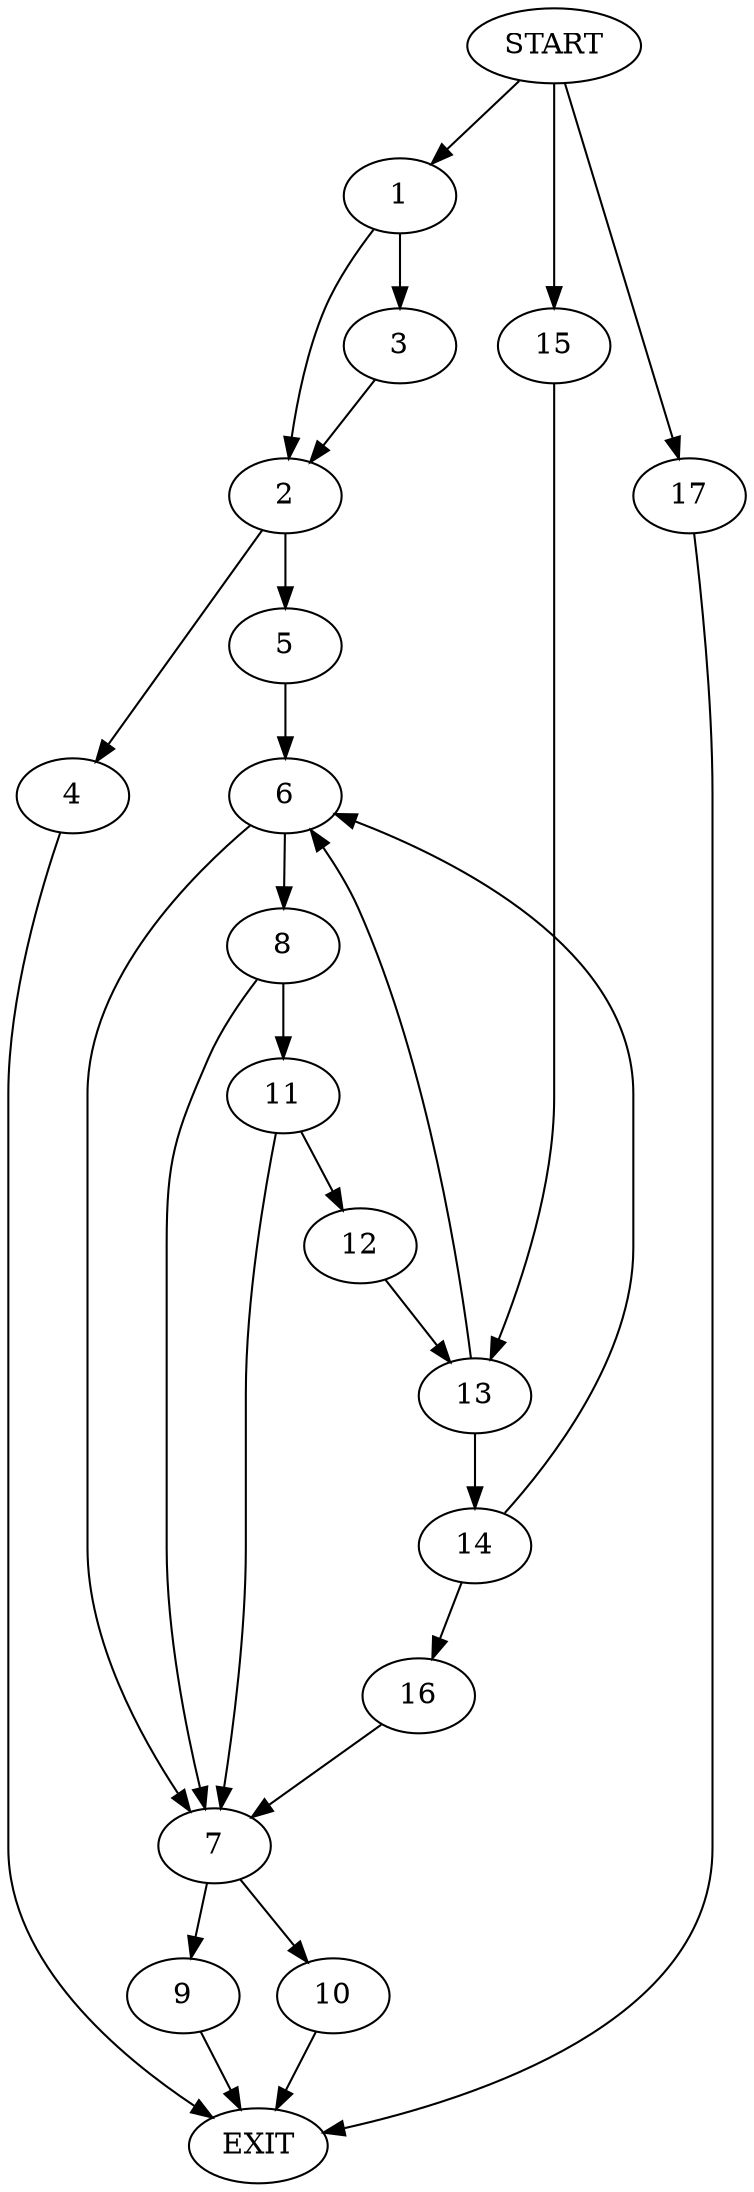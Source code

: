 digraph {
0 [label="START"]
18 [label="EXIT"]
0 -> 1
1 -> 2
1 -> 3
2 -> 4
2 -> 5
3 -> 2
5 -> 6
4 -> 18
6 -> 7
6 -> 8
7 -> 9
7 -> 10
8 -> 7
8 -> 11
11 -> 7
11 -> 12
12 -> 13
13 -> 6
13 -> 14
0 -> 15
15 -> 13
14 -> 6
14 -> 16
16 -> 7
10 -> 18
9 -> 18
0 -> 17
17 -> 18
}
